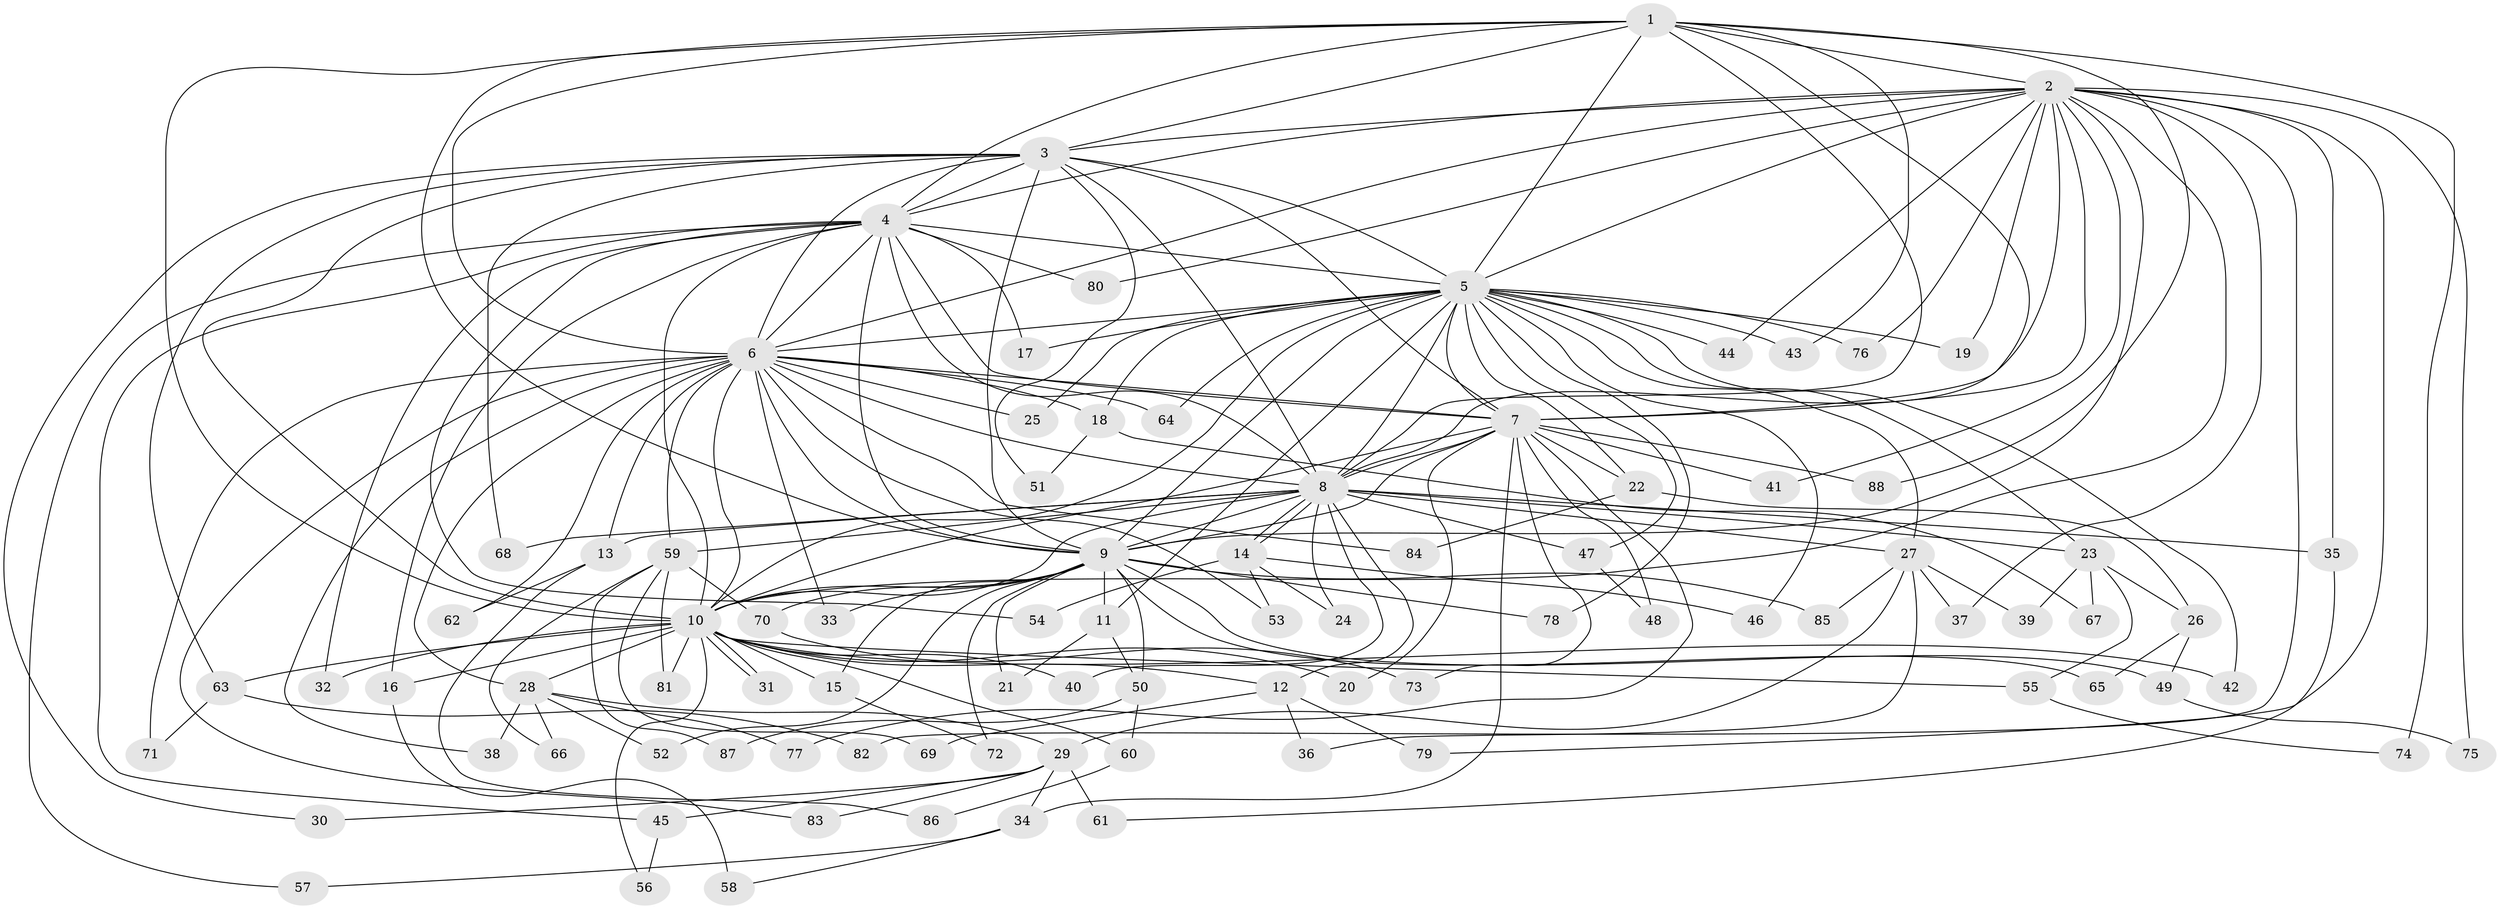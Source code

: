 // coarse degree distribution, {16: 0.022727272727272728, 4: 0.1590909090909091, 6: 0.045454545454545456, 18: 0.022727272727272728, 1: 0.022727272727272728, 17: 0.06818181818181818, 2: 0.25, 3: 0.22727272727272727, 7: 0.06818181818181818, 11: 0.022727272727272728, 15: 0.022727272727272728, 5: 0.022727272727272728, 12: 0.022727272727272728, 14: 0.022727272727272728}
// Generated by graph-tools (version 1.1) at 2025/36/03/04/25 23:36:25]
// undirected, 88 vertices, 201 edges
graph export_dot {
  node [color=gray90,style=filled];
  1;
  2;
  3;
  4;
  5;
  6;
  7;
  8;
  9;
  10;
  11;
  12;
  13;
  14;
  15;
  16;
  17;
  18;
  19;
  20;
  21;
  22;
  23;
  24;
  25;
  26;
  27;
  28;
  29;
  30;
  31;
  32;
  33;
  34;
  35;
  36;
  37;
  38;
  39;
  40;
  41;
  42;
  43;
  44;
  45;
  46;
  47;
  48;
  49;
  50;
  51;
  52;
  53;
  54;
  55;
  56;
  57;
  58;
  59;
  60;
  61;
  62;
  63;
  64;
  65;
  66;
  67;
  68;
  69;
  70;
  71;
  72;
  73;
  74;
  75;
  76;
  77;
  78;
  79;
  80;
  81;
  82;
  83;
  84;
  85;
  86;
  87;
  88;
  1 -- 2;
  1 -- 3;
  1 -- 4;
  1 -- 5;
  1 -- 6;
  1 -- 7;
  1 -- 8;
  1 -- 9;
  1 -- 10;
  1 -- 43;
  1 -- 74;
  1 -- 88;
  2 -- 3;
  2 -- 4;
  2 -- 5;
  2 -- 6;
  2 -- 7;
  2 -- 8;
  2 -- 9;
  2 -- 10;
  2 -- 19;
  2 -- 35;
  2 -- 37;
  2 -- 41;
  2 -- 44;
  2 -- 75;
  2 -- 76;
  2 -- 79;
  2 -- 80;
  2 -- 82;
  3 -- 4;
  3 -- 5;
  3 -- 6;
  3 -- 7;
  3 -- 8;
  3 -- 9;
  3 -- 10;
  3 -- 30;
  3 -- 51;
  3 -- 63;
  3 -- 68;
  4 -- 5;
  4 -- 6;
  4 -- 7;
  4 -- 8;
  4 -- 9;
  4 -- 10;
  4 -- 16;
  4 -- 17;
  4 -- 32;
  4 -- 45;
  4 -- 54;
  4 -- 57;
  4 -- 80;
  5 -- 6;
  5 -- 7;
  5 -- 8;
  5 -- 9;
  5 -- 10;
  5 -- 11;
  5 -- 17;
  5 -- 18;
  5 -- 19;
  5 -- 22;
  5 -- 23;
  5 -- 25;
  5 -- 27;
  5 -- 42;
  5 -- 43;
  5 -- 44;
  5 -- 46;
  5 -- 47;
  5 -- 64;
  5 -- 76;
  5 -- 78;
  6 -- 7;
  6 -- 8;
  6 -- 9;
  6 -- 10;
  6 -- 13;
  6 -- 18;
  6 -- 25;
  6 -- 28;
  6 -- 33;
  6 -- 38;
  6 -- 53;
  6 -- 59;
  6 -- 62;
  6 -- 64;
  6 -- 71;
  6 -- 83;
  6 -- 84;
  7 -- 8;
  7 -- 9;
  7 -- 10;
  7 -- 20;
  7 -- 22;
  7 -- 34;
  7 -- 41;
  7 -- 48;
  7 -- 73;
  7 -- 77;
  7 -- 88;
  8 -- 9;
  8 -- 10;
  8 -- 12;
  8 -- 13;
  8 -- 14;
  8 -- 14;
  8 -- 23;
  8 -- 24;
  8 -- 27;
  8 -- 35;
  8 -- 40;
  8 -- 47;
  8 -- 59;
  8 -- 68;
  9 -- 10;
  9 -- 11;
  9 -- 15;
  9 -- 21;
  9 -- 33;
  9 -- 49;
  9 -- 50;
  9 -- 52;
  9 -- 65;
  9 -- 70;
  9 -- 72;
  9 -- 78;
  9 -- 85;
  10 -- 12;
  10 -- 15;
  10 -- 16;
  10 -- 20;
  10 -- 28;
  10 -- 31;
  10 -- 31;
  10 -- 32;
  10 -- 40;
  10 -- 42;
  10 -- 55;
  10 -- 56;
  10 -- 60;
  10 -- 63;
  10 -- 81;
  11 -- 21;
  11 -- 50;
  12 -- 36;
  12 -- 69;
  12 -- 79;
  13 -- 62;
  13 -- 86;
  14 -- 24;
  14 -- 46;
  14 -- 53;
  14 -- 54;
  15 -- 72;
  16 -- 58;
  18 -- 51;
  18 -- 67;
  22 -- 26;
  22 -- 84;
  23 -- 26;
  23 -- 39;
  23 -- 55;
  23 -- 67;
  26 -- 49;
  26 -- 65;
  27 -- 29;
  27 -- 36;
  27 -- 37;
  27 -- 39;
  27 -- 85;
  28 -- 29;
  28 -- 38;
  28 -- 52;
  28 -- 66;
  28 -- 77;
  29 -- 30;
  29 -- 34;
  29 -- 45;
  29 -- 61;
  29 -- 83;
  34 -- 57;
  34 -- 58;
  35 -- 61;
  45 -- 56;
  47 -- 48;
  49 -- 75;
  50 -- 60;
  50 -- 87;
  55 -- 74;
  59 -- 66;
  59 -- 69;
  59 -- 70;
  59 -- 81;
  59 -- 87;
  60 -- 86;
  63 -- 71;
  63 -- 82;
  70 -- 73;
}
